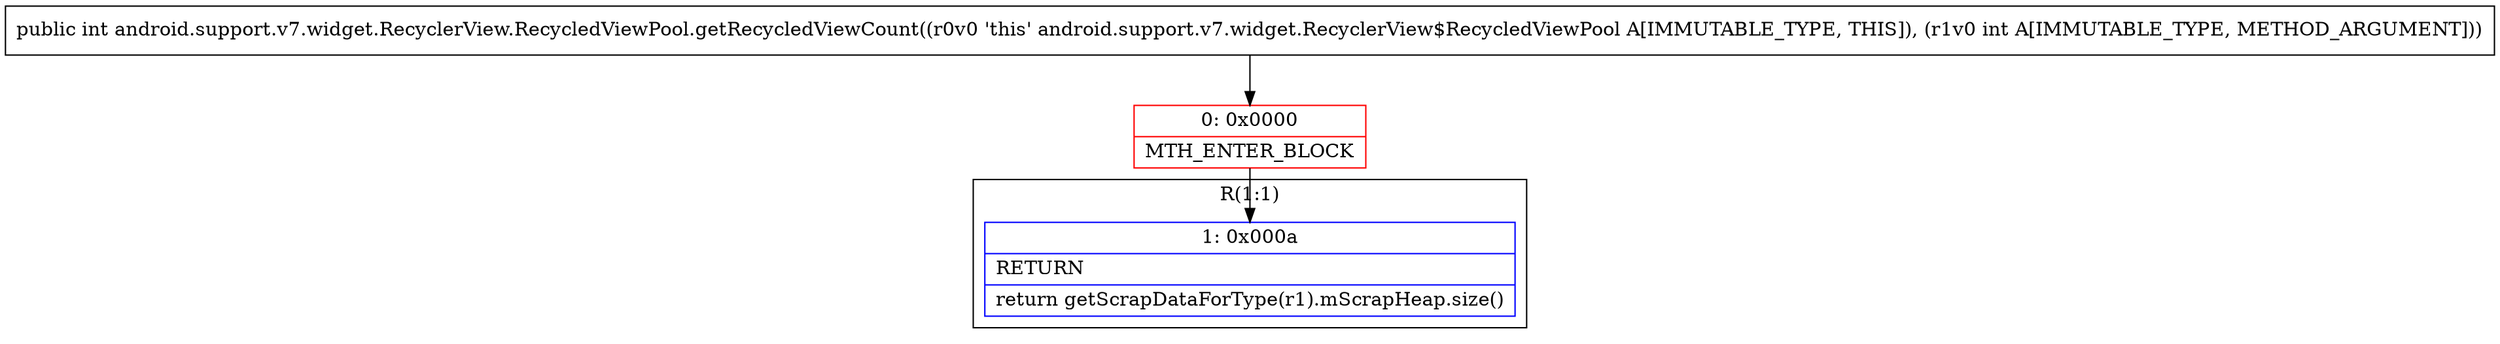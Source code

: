 digraph "CFG forandroid.support.v7.widget.RecyclerView.RecycledViewPool.getRecycledViewCount(I)I" {
subgraph cluster_Region_122286693 {
label = "R(1:1)";
node [shape=record,color=blue];
Node_1 [shape=record,label="{1\:\ 0x000a|RETURN\l|return getScrapDataForType(r1).mScrapHeap.size()\l}"];
}
Node_0 [shape=record,color=red,label="{0\:\ 0x0000|MTH_ENTER_BLOCK\l}"];
MethodNode[shape=record,label="{public int android.support.v7.widget.RecyclerView.RecycledViewPool.getRecycledViewCount((r0v0 'this' android.support.v7.widget.RecyclerView$RecycledViewPool A[IMMUTABLE_TYPE, THIS]), (r1v0 int A[IMMUTABLE_TYPE, METHOD_ARGUMENT])) }"];
MethodNode -> Node_0;
Node_0 -> Node_1;
}

